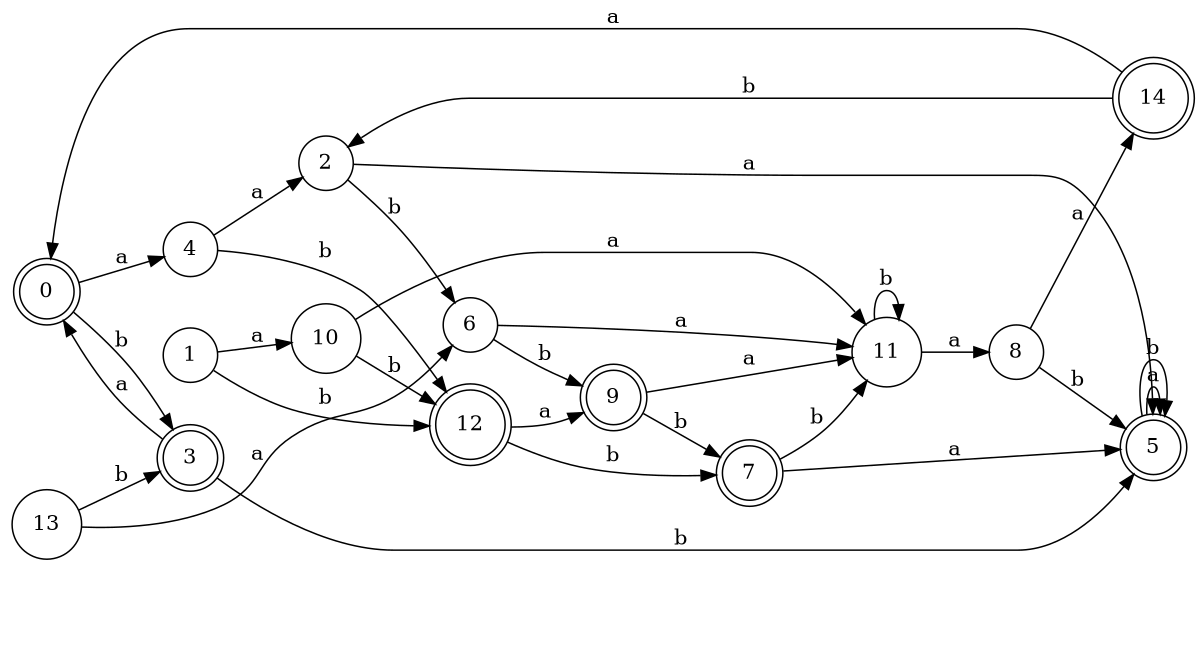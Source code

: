 digraph n12_10 {
__start0 [label="" shape="none"];

rankdir=LR;
size="8,5";

s0 [style="rounded,filled", color="black", fillcolor="white" shape="doublecircle", label="0"];
s1 [style="filled", color="black", fillcolor="white" shape="circle", label="1"];
s2 [style="filled", color="black", fillcolor="white" shape="circle", label="2"];
s3 [style="rounded,filled", color="black", fillcolor="white" shape="doublecircle", label="3"];
s4 [style="filled", color="black", fillcolor="white" shape="circle", label="4"];
s5 [style="rounded,filled", color="black", fillcolor="white" shape="doublecircle", label="5"];
s6 [style="filled", color="black", fillcolor="white" shape="circle", label="6"];
s7 [style="rounded,filled", color="black", fillcolor="white" shape="doublecircle", label="7"];
s8 [style="filled", color="black", fillcolor="white" shape="circle", label="8"];
s9 [style="rounded,filled", color="black", fillcolor="white" shape="doublecircle", label="9"];
s10 [style="filled", color="black", fillcolor="white" shape="circle", label="10"];
s11 [style="filled", color="black", fillcolor="white" shape="circle", label="11"];
s12 [style="rounded,filled", color="black", fillcolor="white" shape="doublecircle", label="12"];
s13 [style="filled", color="black", fillcolor="white" shape="circle", label="13"];
s14 [style="rounded,filled", color="black", fillcolor="white" shape="doublecircle", label="14"];
s0 -> s4 [label="a"];
s0 -> s3 [label="b"];
s1 -> s10 [label="a"];
s1 -> s12 [label="b"];
s2 -> s5 [label="a"];
s2 -> s6 [label="b"];
s3 -> s0 [label="a"];
s3 -> s5 [label="b"];
s4 -> s2 [label="a"];
s4 -> s12 [label="b"];
s5 -> s5 [label="a"];
s5 -> s5 [label="b"];
s6 -> s11 [label="a"];
s6 -> s9 [label="b"];
s7 -> s5 [label="a"];
s7 -> s11 [label="b"];
s8 -> s14 [label="a"];
s8 -> s5 [label="b"];
s9 -> s11 [label="a"];
s9 -> s7 [label="b"];
s10 -> s11 [label="a"];
s10 -> s12 [label="b"];
s11 -> s8 [label="a"];
s11 -> s11 [label="b"];
s12 -> s9 [label="a"];
s12 -> s7 [label="b"];
s13 -> s6 [label="a"];
s13 -> s3 [label="b"];
s14 -> s0 [label="a"];
s14 -> s2 [label="b"];

}